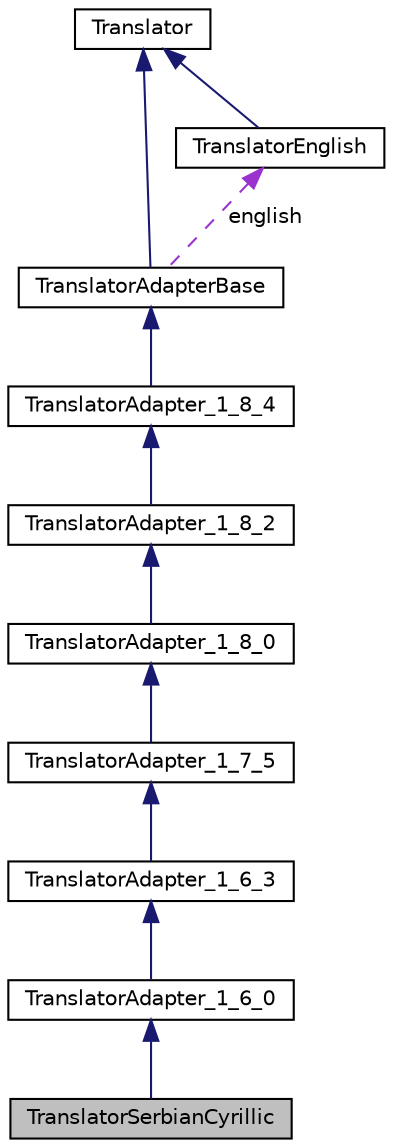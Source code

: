 digraph "TranslatorSerbianCyrillic"
{
 // INTERACTIVE_SVG=YES
  edge [fontname="Helvetica",fontsize="10",labelfontname="Helvetica",labelfontsize="10"];
  node [fontname="Helvetica",fontsize="10",shape=record];
  Node9 [label="TranslatorSerbianCyrillic",height=0.2,width=0.4,color="black", fillcolor="grey75", style="filled", fontcolor="black"];
  Node10 -> Node9 [dir="back",color="midnightblue",fontsize="10",style="solid",fontname="Helvetica"];
  Node10 [label="TranslatorAdapter_1_6_0",height=0.2,width=0.4,color="black", fillcolor="white", style="filled",URL="$d3/da1/class_translator_adapter__1__6__0.html",tooltip="Adapter class for languages that only contain translations up to version 1.6.0. "];
  Node11 -> Node10 [dir="back",color="midnightblue",fontsize="10",style="solid",fontname="Helvetica"];
  Node11 [label="TranslatorAdapter_1_6_3",height=0.2,width=0.4,color="black", fillcolor="white", style="filled",URL="$d7/d29/class_translator_adapter__1__6__3.html",tooltip="Adapter class for languages that only contain translations up to version 1.6.3. "];
  Node12 -> Node11 [dir="back",color="midnightblue",fontsize="10",style="solid",fontname="Helvetica"];
  Node12 [label="TranslatorAdapter_1_7_5",height=0.2,width=0.4,color="black", fillcolor="white", style="filled",URL="$da/d24/class_translator_adapter__1__7__5.html",tooltip="Adapter class for languages that only contain translations up to version 1.7.5. "];
  Node13 -> Node12 [dir="back",color="midnightblue",fontsize="10",style="solid",fontname="Helvetica"];
  Node13 [label="TranslatorAdapter_1_8_0",height=0.2,width=0.4,color="black", fillcolor="white", style="filled",URL="$de/d49/class_translator_adapter__1__8__0.html",tooltip="Adapter class for languages that only contain translations up to version 1.8.0. "];
  Node14 -> Node13 [dir="back",color="midnightblue",fontsize="10",style="solid",fontname="Helvetica"];
  Node14 [label="TranslatorAdapter_1_8_2",height=0.2,width=0.4,color="black", fillcolor="white", style="filled",URL="$d2/d75/class_translator_adapter__1__8__2.html"];
  Node15 -> Node14 [dir="back",color="midnightblue",fontsize="10",style="solid",fontname="Helvetica"];
  Node15 [label="TranslatorAdapter_1_8_4",height=0.2,width=0.4,color="black", fillcolor="white", style="filled",URL="$de/d2f/class_translator_adapter__1__8__4.html"];
  Node16 -> Node15 [dir="back",color="midnightblue",fontsize="10",style="solid",fontname="Helvetica"];
  Node16 [label="TranslatorAdapterBase",height=0.2,width=0.4,color="black", fillcolor="white", style="filled",URL="$db/d6c/class_translator_adapter_base.html",tooltip="Base of the translator adapter tree. "];
  Node17 -> Node16 [dir="back",color="midnightblue",fontsize="10",style="solid",fontname="Helvetica"];
  Node17 [label="Translator",height=0.2,width=0.4,color="black", fillcolor="white", style="filled",URL="$d8/dfb/class_translator.html",tooltip="Abstract base class for all translatable text fragments. "];
  Node18 -> Node16 [dir="back",color="darkorchid3",fontsize="10",style="dashed",label=" english" ,fontname="Helvetica"];
  Node18 [label="TranslatorEnglish",height=0.2,width=0.4,color="black", fillcolor="white", style="filled",URL="$d6/d78/class_translator_english.html"];
  Node17 -> Node18 [dir="back",color="midnightblue",fontsize="10",style="solid",fontname="Helvetica"];
}
